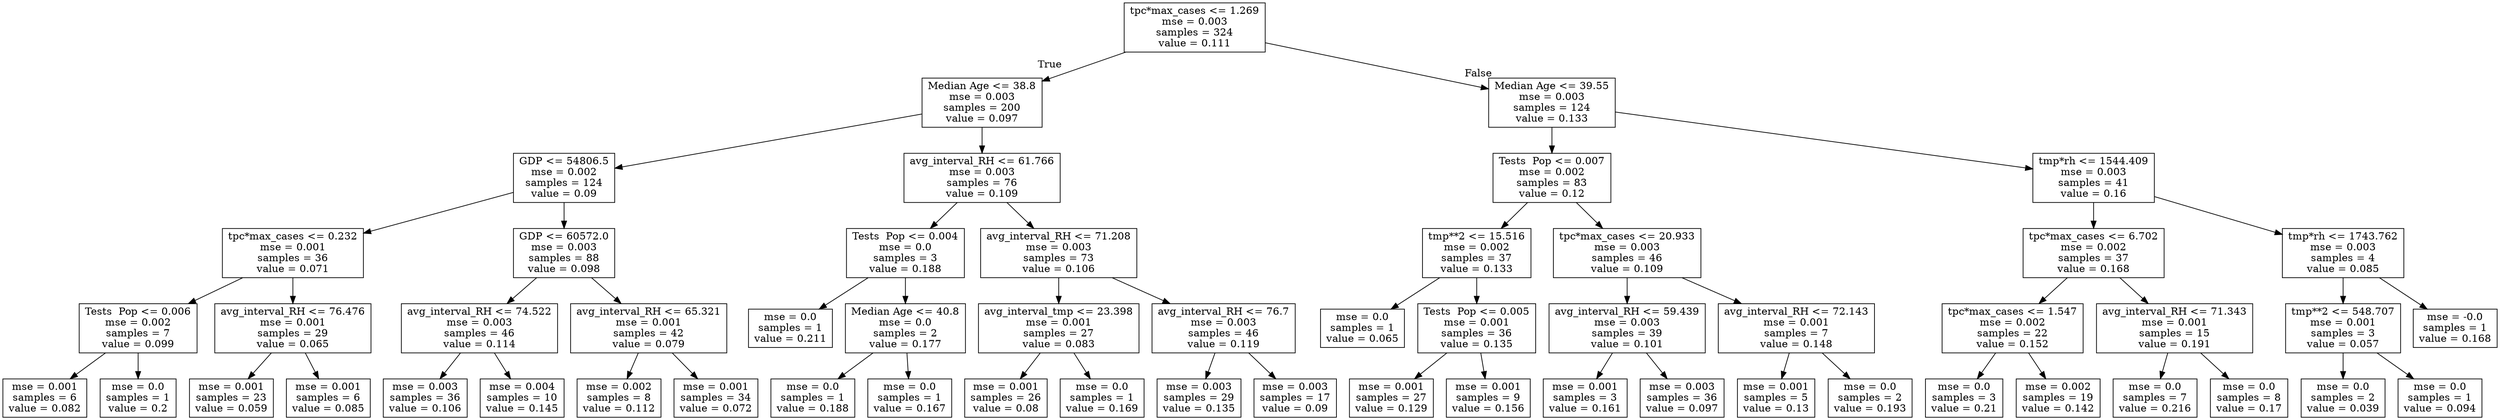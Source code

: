 digraph Tree {
node [shape=box] ;
0 [label="tpc*max_cases <= 1.269\nmse = 0.003\nsamples = 324\nvalue = 0.111"] ;
1 [label="Median Age <= 38.8\nmse = 0.003\nsamples = 200\nvalue = 0.097"] ;
0 -> 1 [labeldistance=2.5, labelangle=45, headlabel="True"] ;
2 [label="GDP <= 54806.5\nmse = 0.002\nsamples = 124\nvalue = 0.09"] ;
1 -> 2 ;
3 [label="tpc*max_cases <= 0.232\nmse = 0.001\nsamples = 36\nvalue = 0.071"] ;
2 -> 3 ;
4 [label="Tests \ Pop <= 0.006\nmse = 0.002\nsamples = 7\nvalue = 0.099"] ;
3 -> 4 ;
5 [label="mse = 0.001\nsamples = 6\nvalue = 0.082"] ;
4 -> 5 ;
6 [label="mse = 0.0\nsamples = 1\nvalue = 0.2"] ;
4 -> 6 ;
7 [label="avg_interval_RH <= 76.476\nmse = 0.001\nsamples = 29\nvalue = 0.065"] ;
3 -> 7 ;
8 [label="mse = 0.001\nsamples = 23\nvalue = 0.059"] ;
7 -> 8 ;
9 [label="mse = 0.001\nsamples = 6\nvalue = 0.085"] ;
7 -> 9 ;
10 [label="GDP <= 60572.0\nmse = 0.003\nsamples = 88\nvalue = 0.098"] ;
2 -> 10 ;
11 [label="avg_interval_RH <= 74.522\nmse = 0.003\nsamples = 46\nvalue = 0.114"] ;
10 -> 11 ;
12 [label="mse = 0.003\nsamples = 36\nvalue = 0.106"] ;
11 -> 12 ;
13 [label="mse = 0.004\nsamples = 10\nvalue = 0.145"] ;
11 -> 13 ;
14 [label="avg_interval_RH <= 65.321\nmse = 0.001\nsamples = 42\nvalue = 0.079"] ;
10 -> 14 ;
15 [label="mse = 0.002\nsamples = 8\nvalue = 0.112"] ;
14 -> 15 ;
16 [label="mse = 0.001\nsamples = 34\nvalue = 0.072"] ;
14 -> 16 ;
17 [label="avg_interval_RH <= 61.766\nmse = 0.003\nsamples = 76\nvalue = 0.109"] ;
1 -> 17 ;
18 [label="Tests \ Pop <= 0.004\nmse = 0.0\nsamples = 3\nvalue = 0.188"] ;
17 -> 18 ;
19 [label="mse = 0.0\nsamples = 1\nvalue = 0.211"] ;
18 -> 19 ;
20 [label="Median Age <= 40.8\nmse = 0.0\nsamples = 2\nvalue = 0.177"] ;
18 -> 20 ;
21 [label="mse = 0.0\nsamples = 1\nvalue = 0.188"] ;
20 -> 21 ;
22 [label="mse = 0.0\nsamples = 1\nvalue = 0.167"] ;
20 -> 22 ;
23 [label="avg_interval_RH <= 71.208\nmse = 0.003\nsamples = 73\nvalue = 0.106"] ;
17 -> 23 ;
24 [label="avg_interval_tmp <= 23.398\nmse = 0.001\nsamples = 27\nvalue = 0.083"] ;
23 -> 24 ;
25 [label="mse = 0.001\nsamples = 26\nvalue = 0.08"] ;
24 -> 25 ;
26 [label="mse = 0.0\nsamples = 1\nvalue = 0.169"] ;
24 -> 26 ;
27 [label="avg_interval_RH <= 76.7\nmse = 0.003\nsamples = 46\nvalue = 0.119"] ;
23 -> 27 ;
28 [label="mse = 0.003\nsamples = 29\nvalue = 0.135"] ;
27 -> 28 ;
29 [label="mse = 0.003\nsamples = 17\nvalue = 0.09"] ;
27 -> 29 ;
30 [label="Median Age <= 39.55\nmse = 0.003\nsamples = 124\nvalue = 0.133"] ;
0 -> 30 [labeldistance=2.5, labelangle=-45, headlabel="False"] ;
31 [label="Tests \ Pop <= 0.007\nmse = 0.002\nsamples = 83\nvalue = 0.12"] ;
30 -> 31 ;
32 [label="tmp**2 <= 15.516\nmse = 0.002\nsamples = 37\nvalue = 0.133"] ;
31 -> 32 ;
33 [label="mse = 0.0\nsamples = 1\nvalue = 0.065"] ;
32 -> 33 ;
34 [label="Tests \ Pop <= 0.005\nmse = 0.001\nsamples = 36\nvalue = 0.135"] ;
32 -> 34 ;
35 [label="mse = 0.001\nsamples = 27\nvalue = 0.129"] ;
34 -> 35 ;
36 [label="mse = 0.001\nsamples = 9\nvalue = 0.156"] ;
34 -> 36 ;
37 [label="tpc*max_cases <= 20.933\nmse = 0.003\nsamples = 46\nvalue = 0.109"] ;
31 -> 37 ;
38 [label="avg_interval_RH <= 59.439\nmse = 0.003\nsamples = 39\nvalue = 0.101"] ;
37 -> 38 ;
39 [label="mse = 0.001\nsamples = 3\nvalue = 0.161"] ;
38 -> 39 ;
40 [label="mse = 0.003\nsamples = 36\nvalue = 0.097"] ;
38 -> 40 ;
41 [label="avg_interval_RH <= 72.143\nmse = 0.001\nsamples = 7\nvalue = 0.148"] ;
37 -> 41 ;
42 [label="mse = 0.001\nsamples = 5\nvalue = 0.13"] ;
41 -> 42 ;
43 [label="mse = 0.0\nsamples = 2\nvalue = 0.193"] ;
41 -> 43 ;
44 [label="tmp*rh <= 1544.409\nmse = 0.003\nsamples = 41\nvalue = 0.16"] ;
30 -> 44 ;
45 [label="tpc*max_cases <= 6.702\nmse = 0.002\nsamples = 37\nvalue = 0.168"] ;
44 -> 45 ;
46 [label="tpc*max_cases <= 1.547\nmse = 0.002\nsamples = 22\nvalue = 0.152"] ;
45 -> 46 ;
47 [label="mse = 0.0\nsamples = 3\nvalue = 0.21"] ;
46 -> 47 ;
48 [label="mse = 0.002\nsamples = 19\nvalue = 0.142"] ;
46 -> 48 ;
49 [label="avg_interval_RH <= 71.343\nmse = 0.001\nsamples = 15\nvalue = 0.191"] ;
45 -> 49 ;
50 [label="mse = 0.0\nsamples = 7\nvalue = 0.216"] ;
49 -> 50 ;
51 [label="mse = 0.0\nsamples = 8\nvalue = 0.17"] ;
49 -> 51 ;
52 [label="tmp*rh <= 1743.762\nmse = 0.003\nsamples = 4\nvalue = 0.085"] ;
44 -> 52 ;
53 [label="tmp**2 <= 548.707\nmse = 0.001\nsamples = 3\nvalue = 0.057"] ;
52 -> 53 ;
54 [label="mse = 0.0\nsamples = 2\nvalue = 0.039"] ;
53 -> 54 ;
55 [label="mse = 0.0\nsamples = 1\nvalue = 0.094"] ;
53 -> 55 ;
56 [label="mse = -0.0\nsamples = 1\nvalue = 0.168"] ;
52 -> 56 ;
}